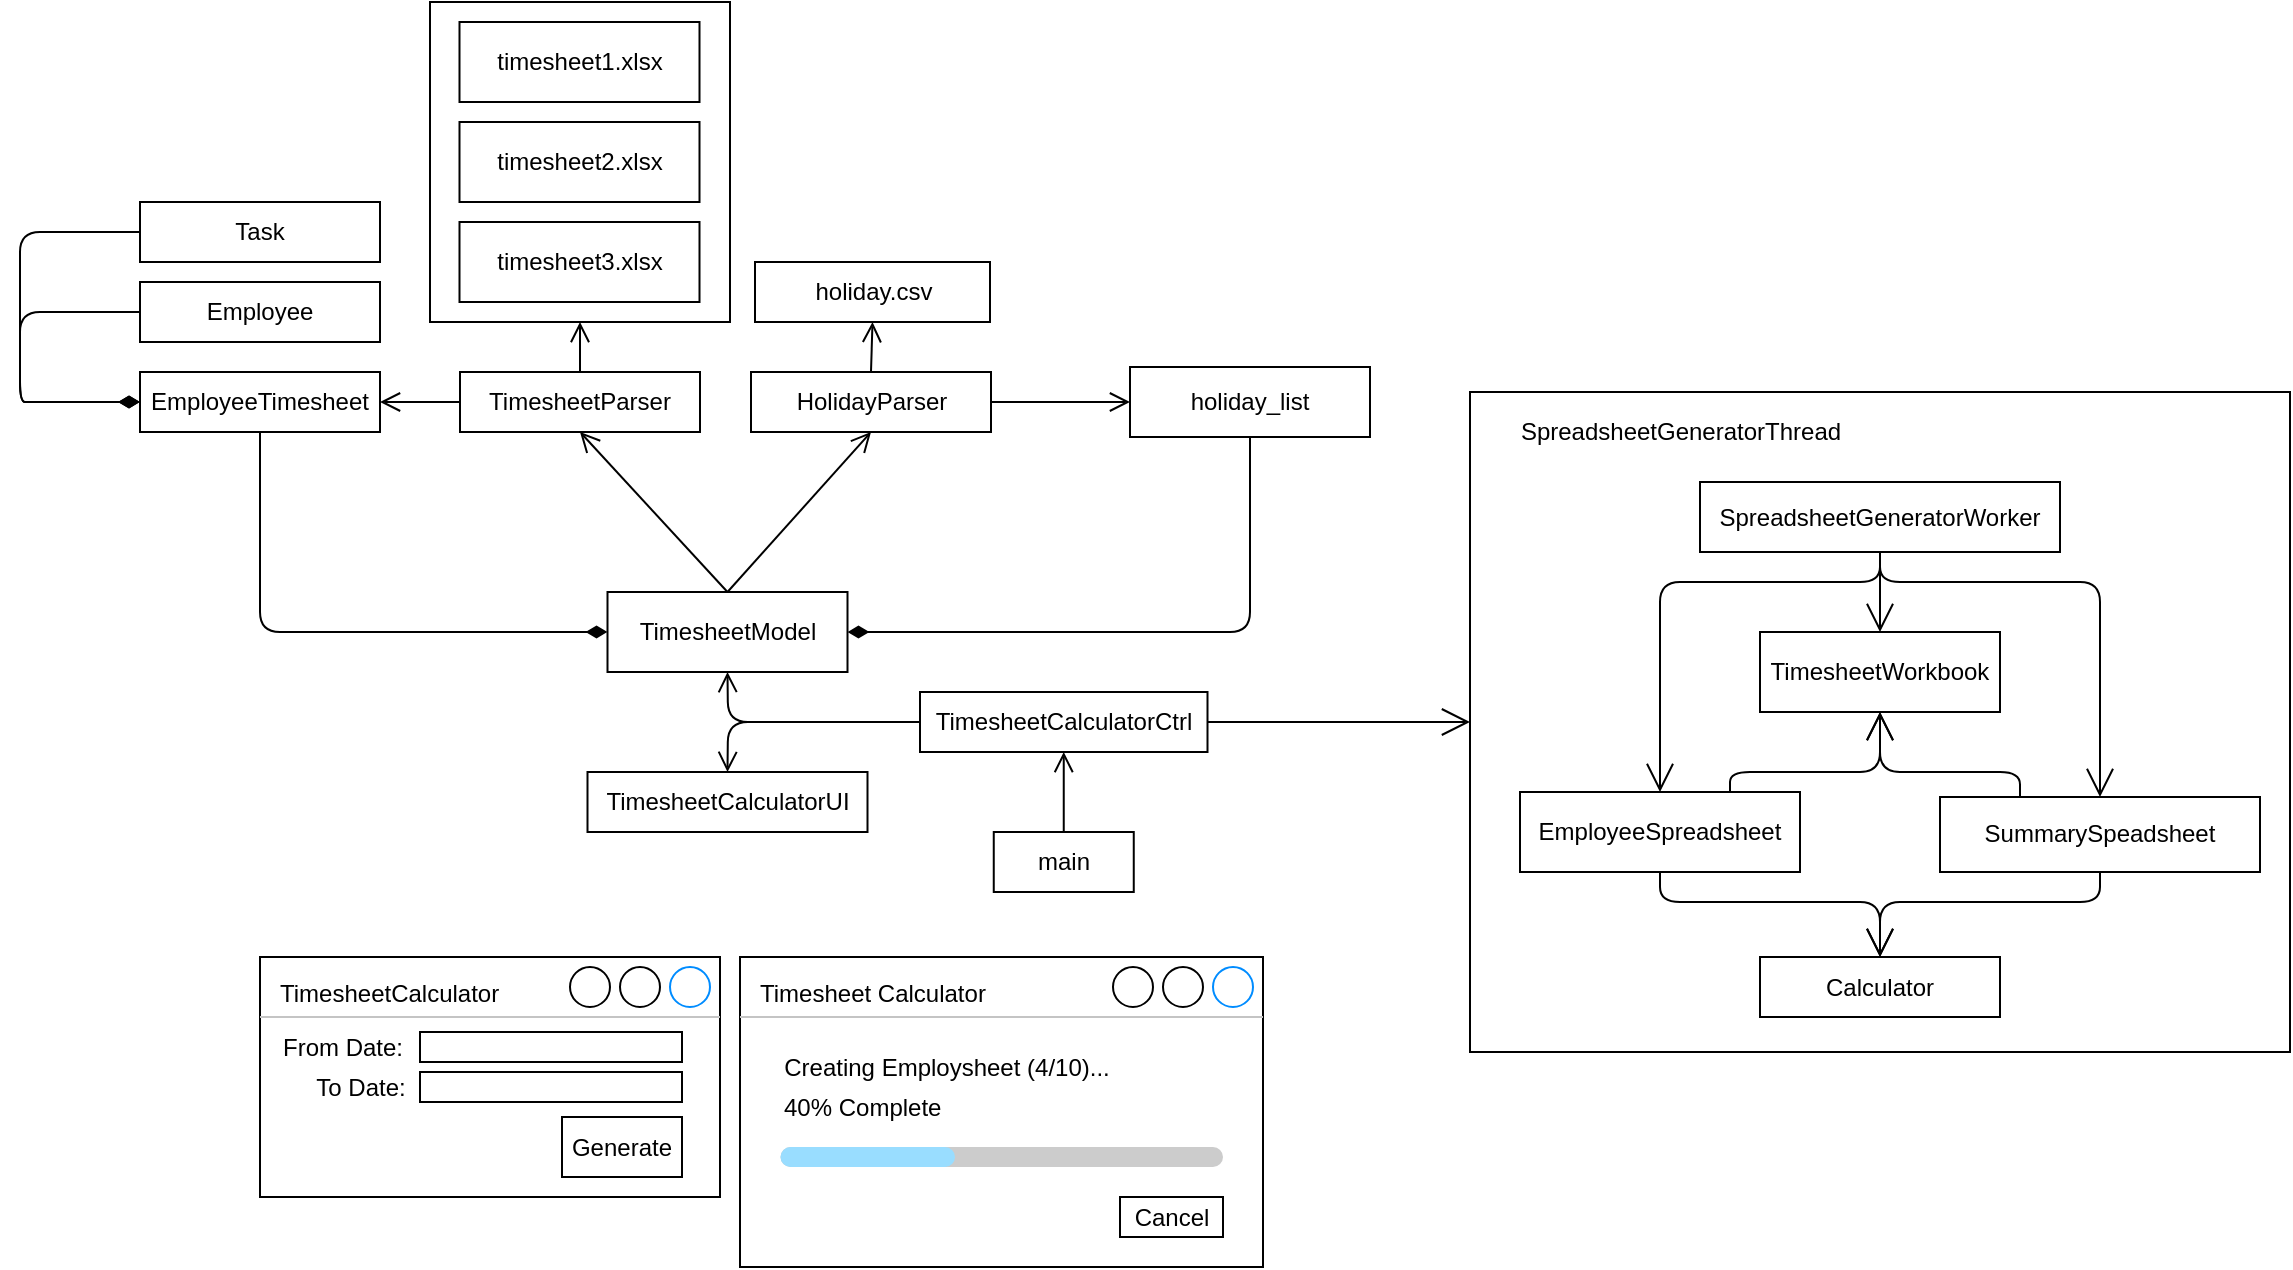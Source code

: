 <mxfile version="14.6.13" type="device"><diagram id="TRK6Vlgcb2BaMiS-jvlG" name="Page-1"><mxGraphModel dx="2522" dy="942" grid="1" gridSize="10" guides="1" tooltips="1" connect="1" arrows="1" fold="1" page="1" pageScale="1" pageWidth="1100" pageHeight="850" math="0" shadow="0"><root><mxCell id="0"/><mxCell id="1" parent="0"/><mxCell id="6KwkiqrvLRRSM5CtZdoz-4" value="TimesheetCalculatorCtrl" style="whiteSpace=wrap;html=1;" parent="1" vertex="1"><mxGeometry x="400" y="365" width="143.75" height="30" as="geometry"/></mxCell><mxCell id="6KwkiqrvLRRSM5CtZdoz-5" value="TimesheetCalculatorUI" style="whiteSpace=wrap;html=1;" parent="1" vertex="1"><mxGeometry x="233.75" y="405" width="140" height="30" as="geometry"/></mxCell><mxCell id="6KwkiqrvLRRSM5CtZdoz-6" value="TimesheetParser" style="whiteSpace=wrap;html=1;" parent="1" vertex="1"><mxGeometry x="170" y="205" width="120" height="30" as="geometry"/></mxCell><mxCell id="6KwkiqrvLRRSM5CtZdoz-16" value="holiday.csv" style="whiteSpace=wrap;html=1;" parent="1" vertex="1"><mxGeometry x="317.5" y="150" width="117.5" height="30" as="geometry"/></mxCell><mxCell id="6KwkiqrvLRRSM5CtZdoz-52" value="&lt;font style=&quot;font-size: 12px&quot;&gt;TimesheetCalculator&lt;/font&gt;" style="strokeWidth=1;shadow=0;dashed=0;align=center;html=1;shape=mxgraph.mockup.containers.window;align=left;verticalAlign=top;spacingLeft=8;strokeColor2=#008cff;strokeColor3=#c4c4c4;mainText=;fontSize=17;labelBackgroundColor=none;fillColor=none;strokeColor=#000000;fontColor=#000000;" parent="1" vertex="1"><mxGeometry x="70" y="497.5" width="230" height="120" as="geometry"/></mxCell><mxCell id="6KwkiqrvLRRSM5CtZdoz-55" value="&lt;font color=&quot;#000000&quot;&gt;From Date:&lt;/font&gt;" style="text;html=1;align=center;verticalAlign=middle;resizable=0;points=[];autosize=1;strokeColor=none;" parent="1" vertex="1"><mxGeometry x="71" y="532.5" width="80" height="20" as="geometry"/></mxCell><mxCell id="6KwkiqrvLRRSM5CtZdoz-56" value="&lt;div&gt;To Date:&lt;/div&gt;" style="text;html=1;align=center;verticalAlign=middle;resizable=0;points=[];autosize=1;strokeColor=none;fontColor=#000000;" parent="1" vertex="1"><mxGeometry x="90" y="552.5" width="60" height="20" as="geometry"/></mxCell><mxCell id="6KwkiqrvLRRSM5CtZdoz-57" value="" style="whiteSpace=wrap;html=1;fillColor=none;fontColor=#000000;strokeColor=#000000;" parent="1" vertex="1"><mxGeometry x="150" y="535" width="131" height="15" as="geometry"/></mxCell><mxCell id="6KwkiqrvLRRSM5CtZdoz-58" value="" style="whiteSpace=wrap;html=1;fillColor=none;fontColor=#000000;strokeColor=#000000;" parent="1" vertex="1"><mxGeometry x="150" y="555" width="131" height="15" as="geometry"/></mxCell><mxCell id="6KwkiqrvLRRSM5CtZdoz-59" value="Generate" style="whiteSpace=wrap;html=1;fillColor=none;fontColor=#000000;strokeColor=#000000;" parent="1" vertex="1"><mxGeometry x="221" y="577.5" width="60" height="30" as="geometry"/></mxCell><mxCell id="6KwkiqrvLRRSM5CtZdoz-91" value="timesheet1.xlsx" style="whiteSpace=wrap;html=1;fillColor=none;" parent="1" vertex="1"><mxGeometry x="169.75" y="30" width="120" height="40" as="geometry"/></mxCell><mxCell id="6KwkiqrvLRRSM5CtZdoz-92" value="timesheet2.xlsx" style="whiteSpace=wrap;html=1;fillColor=none;" parent="1" vertex="1"><mxGeometry x="169.75" y="80" width="120" height="40" as="geometry"/></mxCell><mxCell id="6KwkiqrvLRRSM5CtZdoz-93" value="timesheet3.xlsx" style="whiteSpace=wrap;html=1;fillColor=none;" parent="1" vertex="1"><mxGeometry x="169.75" y="130" width="120" height="40" as="geometry"/></mxCell><mxCell id="6KwkiqrvLRRSM5CtZdoz-95" value="HolidayParser" style="whiteSpace=wrap;html=1;fillColor=none;" parent="1" vertex="1"><mxGeometry x="315.5" y="205" width="120" height="30" as="geometry"/></mxCell><mxCell id="6KwkiqrvLRRSM5CtZdoz-100" value="TimesheetModel" style="whiteSpace=wrap;html=1;fillColor=none;" parent="1" vertex="1"><mxGeometry x="243.75" y="315" width="120" height="40" as="geometry"/></mxCell><mxCell id="6KwkiqrvLRRSM5CtZdoz-101" value="" style="endArrow=open;startArrow=none;endFill=0;startFill=0;endSize=8;html=1;verticalAlign=bottom;labelBackgroundColor=none;strokeWidth=1;exitX=0.5;exitY=0;exitDx=0;exitDy=0;entryX=0.5;entryY=1;entryDx=0;entryDy=0;" parent="1" source="6KwkiqrvLRRSM5CtZdoz-100" target="6KwkiqrvLRRSM5CtZdoz-6" edge="1"><mxGeometry width="160" relative="1" as="geometry"><mxPoint x="363.75" y="345" as="sourcePoint"/><mxPoint x="523.75" y="345" as="targetPoint"/></mxGeometry></mxCell><mxCell id="6KwkiqrvLRRSM5CtZdoz-102" value="" style="endArrow=open;startArrow=none;endFill=0;startFill=0;endSize=8;html=1;verticalAlign=bottom;labelBackgroundColor=none;strokeWidth=1;exitX=0.5;exitY=0;exitDx=0;exitDy=0;entryX=0.5;entryY=1;entryDx=0;entryDy=0;" parent="1" source="6KwkiqrvLRRSM5CtZdoz-100" target="6KwkiqrvLRRSM5CtZdoz-95" edge="1"><mxGeometry width="160" relative="1" as="geometry"><mxPoint x="303.75" y="275" as="sourcePoint"/><mxPoint x="463.75" y="275" as="targetPoint"/></mxGeometry></mxCell><mxCell id="6KwkiqrvLRRSM5CtZdoz-106" value="" style="endArrow=open;startArrow=none;endFill=0;startFill=0;endSize=8;html=1;verticalAlign=bottom;labelBackgroundColor=none;strokeWidth=1;entryX=0.5;entryY=1;entryDx=0;entryDy=0;exitX=0.5;exitY=0;exitDx=0;exitDy=0;" parent="1" source="6KwkiqrvLRRSM5CtZdoz-6" target="6KwkiqrvLRRSM5CtZdoz-131" edge="1"><mxGeometry width="160" relative="1" as="geometry"><mxPoint x="123.75" y="255" as="sourcePoint"/><mxPoint x="283.75" y="255" as="targetPoint"/></mxGeometry></mxCell><mxCell id="6KwkiqrvLRRSM5CtZdoz-107" value="" style="endArrow=open;startArrow=none;endFill=0;startFill=0;endSize=8;html=1;verticalAlign=bottom;labelBackgroundColor=none;strokeWidth=1;exitX=0.5;exitY=0;exitDx=0;exitDy=0;entryX=0.5;entryY=1;entryDx=0;entryDy=0;" parent="1" source="6KwkiqrvLRRSM5CtZdoz-95" target="6KwkiqrvLRRSM5CtZdoz-16" edge="1"><mxGeometry width="160" relative="1" as="geometry"><mxPoint x="483.75" y="185" as="sourcePoint"/><mxPoint x="643.75" y="185" as="targetPoint"/></mxGeometry></mxCell><mxCell id="6KwkiqrvLRRSM5CtZdoz-112" value="Calculator" style="whiteSpace=wrap;html=1;fillColor=none;" parent="1" vertex="1"><mxGeometry x="820" y="497.5" width="120" height="30" as="geometry"/></mxCell><mxCell id="6KwkiqrvLRRSM5CtZdoz-117" value="EmployeeTimesheet" style="whiteSpace=wrap;html=1;fillColor=none;" parent="1" vertex="1"><mxGeometry x="10" y="205" width="120" height="30" as="geometry"/></mxCell><mxCell id="6KwkiqrvLRRSM5CtZdoz-118" value="" style="endArrow=open;startArrow=none;endFill=0;startFill=0;endSize=8;html=1;verticalAlign=bottom;labelBackgroundColor=none;strokeWidth=1;entryX=1;entryY=0.5;entryDx=0;entryDy=0;exitX=0;exitY=0.5;exitDx=0;exitDy=0;" parent="1" source="6KwkiqrvLRRSM5CtZdoz-6" target="6KwkiqrvLRRSM5CtZdoz-117" edge="1"><mxGeometry width="160" relative="1" as="geometry"><mxPoint x="60" y="285" as="sourcePoint"/><mxPoint x="220" y="285" as="targetPoint"/></mxGeometry></mxCell><mxCell id="6KwkiqrvLRRSM5CtZdoz-119" value="" style="endArrow=none;startArrow=diamondThin;endFill=0;startFill=1;html=1;verticalAlign=bottom;labelBackgroundColor=none;strokeWidth=1;startSize=8;endSize=8;exitX=0;exitY=0.5;exitDx=0;exitDy=0;entryX=0.5;entryY=1;entryDx=0;entryDy=0;" parent="1" source="6KwkiqrvLRRSM5CtZdoz-100" target="6KwkiqrvLRRSM5CtZdoz-117" edge="1"><mxGeometry width="160" relative="1" as="geometry"><mxPoint x="30" y="385" as="sourcePoint"/><mxPoint x="180" y="375" as="targetPoint"/><Array as="points"><mxPoint x="70" y="335"/></Array></mxGeometry></mxCell><mxCell id="6KwkiqrvLRRSM5CtZdoz-120" value="holiday_list" style="whiteSpace=wrap;html=1;fillColor=none;" parent="1" vertex="1"><mxGeometry x="505" y="202.5" width="120" height="35" as="geometry"/></mxCell><mxCell id="6KwkiqrvLRRSM5CtZdoz-121" value="" style="endArrow=open;startArrow=none;endFill=0;startFill=0;endSize=8;html=1;verticalAlign=bottom;labelBackgroundColor=none;strokeWidth=1;exitX=1;exitY=0.5;exitDx=0;exitDy=0;entryX=0;entryY=0.5;entryDx=0;entryDy=0;" parent="1" source="6KwkiqrvLRRSM5CtZdoz-95" target="6KwkiqrvLRRSM5CtZdoz-120" edge="1"><mxGeometry width="160" relative="1" as="geometry"><mxPoint x="440" y="265" as="sourcePoint"/><mxPoint x="600" y="265" as="targetPoint"/></mxGeometry></mxCell><mxCell id="6KwkiqrvLRRSM5CtZdoz-122" value="" style="endArrow=none;startArrow=diamondThin;endFill=0;startFill=1;html=1;verticalAlign=bottom;labelBackgroundColor=none;strokeWidth=1;startSize=8;endSize=8;exitX=1;exitY=0.5;exitDx=0;exitDy=0;entryX=0.5;entryY=1;entryDx=0;entryDy=0;" parent="1" source="6KwkiqrvLRRSM5CtZdoz-100" target="6KwkiqrvLRRSM5CtZdoz-120" edge="1"><mxGeometry width="160" relative="1" as="geometry"><mxPoint x="310" y="425" as="sourcePoint"/><mxPoint x="470" y="425" as="targetPoint"/><Array as="points"><mxPoint x="440" y="335"/><mxPoint x="565" y="335"/><mxPoint x="565" y="275"/></Array></mxGeometry></mxCell><mxCell id="6KwkiqrvLRRSM5CtZdoz-123" value="main" style="whiteSpace=wrap;html=1;fillColor=none;" parent="1" vertex="1"><mxGeometry x="436.88" y="435" width="70" height="30" as="geometry"/></mxCell><mxCell id="6KwkiqrvLRRSM5CtZdoz-124" value="" style="endArrow=open;startArrow=none;endFill=0;startFill=0;endSize=8;html=1;verticalAlign=bottom;labelBackgroundColor=none;strokeWidth=1;entryX=0.5;entryY=1;entryDx=0;entryDy=0;exitX=0.5;exitY=0;exitDx=0;exitDy=0;" parent="1" source="6KwkiqrvLRRSM5CtZdoz-123" target="6KwkiqrvLRRSM5CtZdoz-4" edge="1"><mxGeometry width="160" relative="1" as="geometry"><mxPoint x="481.24" y="605" as="sourcePoint"/><mxPoint x="641.24" y="605" as="targetPoint"/></mxGeometry></mxCell><mxCell id="6KwkiqrvLRRSM5CtZdoz-125" value="" style="endArrow=open;startArrow=none;endFill=0;startFill=0;endSize=8;html=1;verticalAlign=bottom;labelBackgroundColor=none;strokeWidth=1;entryX=0.5;entryY=1;entryDx=0;entryDy=0;exitX=0;exitY=0.5;exitDx=0;exitDy=0;" parent="1" source="6KwkiqrvLRRSM5CtZdoz-4" target="6KwkiqrvLRRSM5CtZdoz-100" edge="1"><mxGeometry width="160" relative="1" as="geometry"><mxPoint x="410" y="525" as="sourcePoint"/><mxPoint x="570" y="525" as="targetPoint"/><Array as="points"><mxPoint x="304" y="380"/></Array></mxGeometry></mxCell><mxCell id="6KwkiqrvLRRSM5CtZdoz-126" value="" style="endArrow=open;startArrow=none;endFill=0;startFill=0;endSize=8;html=1;verticalAlign=bottom;labelBackgroundColor=none;strokeWidth=1;entryX=0.5;entryY=0;entryDx=0;entryDy=0;exitX=0;exitY=0.5;exitDx=0;exitDy=0;" parent="1" source="6KwkiqrvLRRSM5CtZdoz-4" target="6KwkiqrvLRRSM5CtZdoz-5" edge="1"><mxGeometry width="160" relative="1" as="geometry"><mxPoint x="410" y="565" as="sourcePoint"/><mxPoint x="570" y="565" as="targetPoint"/><Array as="points"><mxPoint x="304" y="380"/></Array></mxGeometry></mxCell><mxCell id="6KwkiqrvLRRSM5CtZdoz-131" value="" style="whiteSpace=wrap;html=1;fillColor=none;" parent="1" vertex="1"><mxGeometry x="155" y="20" width="150" height="160" as="geometry"/></mxCell><mxCell id="6KwkiqrvLRRSM5CtZdoz-132" value="Employee" style="whiteSpace=wrap;html=1;fillColor=none;" parent="1" vertex="1"><mxGeometry x="10" y="160" width="120" height="30" as="geometry"/></mxCell><mxCell id="6KwkiqrvLRRSM5CtZdoz-133" value="Task" style="whiteSpace=wrap;html=1;fillColor=none;" parent="1" vertex="1"><mxGeometry x="10" y="120" width="120" height="30" as="geometry"/></mxCell><mxCell id="6KwkiqrvLRRSM5CtZdoz-135" value="" style="endArrow=none;startArrow=diamondThin;endFill=0;startFill=1;html=1;verticalAlign=bottom;labelBackgroundColor=none;strokeWidth=1;startSize=8;endSize=8;exitX=0;exitY=0.5;exitDx=0;exitDy=0;entryX=0;entryY=0.5;entryDx=0;entryDy=0;" parent="1" source="6KwkiqrvLRRSM5CtZdoz-117" target="6KwkiqrvLRRSM5CtZdoz-132" edge="1"><mxGeometry width="160" relative="1" as="geometry"><mxPoint x="-40" y="290" as="sourcePoint"/><mxPoint x="-50" y="155" as="targetPoint"/><Array as="points"><mxPoint x="-40" y="220"/><mxPoint x="-50" y="220"/><mxPoint x="-50" y="175"/></Array></mxGeometry></mxCell><mxCell id="6KwkiqrvLRRSM5CtZdoz-136" value="" style="endArrow=none;startArrow=diamondThin;endFill=0;startFill=1;html=1;verticalAlign=bottom;labelBackgroundColor=none;strokeWidth=1;startSize=8;endSize=8;exitX=0;exitY=0.5;exitDx=0;exitDy=0;entryX=0;entryY=0.5;entryDx=0;entryDy=0;" parent="1" source="6KwkiqrvLRRSM5CtZdoz-117" target="6KwkiqrvLRRSM5CtZdoz-133" edge="1"><mxGeometry width="160" relative="1" as="geometry"><mxPoint x="-10" y="370" as="sourcePoint"/><mxPoint x="150" y="370" as="targetPoint"/><Array as="points"><mxPoint x="-40" y="220"/><mxPoint x="-50" y="220"/><mxPoint x="-50" y="135"/></Array></mxGeometry></mxCell><mxCell id="6KwkiqrvLRRSM5CtZdoz-137" value="&lt;font style=&quot;font-size: 12px&quot;&gt;Timesheet Calculator&lt;/font&gt;" style="strokeWidth=1;shadow=0;dashed=0;align=center;html=1;shape=mxgraph.mockup.containers.window;align=left;verticalAlign=top;spacingLeft=8;strokeColor2=#008cff;strokeColor3=#c4c4c4;mainText=;fontSize=17;labelBackgroundColor=none;fillColor=none;fontColor=#000000;strokeColor=#000000;" parent="1" vertex="1"><mxGeometry x="310" y="497.5" width="261.5" height="155" as="geometry"/></mxCell><mxCell id="6KwkiqrvLRRSM5CtZdoz-138" value="" style="verticalLabelPosition=bottom;shadow=0;dashed=0;align=center;html=1;verticalAlign=top;strokeWidth=1;shape=mxgraph.mockup.misc.progressBar;fillColor=#cccccc;strokeColor=none;fillColor2=#99ddff;barPos=39.435;fontColor=#000000;" parent="1" vertex="1"><mxGeometry x="330.25" y="587.5" width="221.25" height="20" as="geometry"/></mxCell><mxCell id="6KwkiqrvLRRSM5CtZdoz-140" value="40% Complete" style="text;html=1;align=left;verticalAlign=middle;resizable=0;points=[];autosize=1;strokeColor=none;fontColor=#000000;" parent="1" vertex="1"><mxGeometry x="330.12" y="562.5" width="90" height="20" as="geometry"/></mxCell><mxCell id="6KwkiqrvLRRSM5CtZdoz-141" value="Cancel" style="whiteSpace=wrap;html=1;fillColor=none;fontColor=#000000;strokeColor=#000000;" parent="1" vertex="1"><mxGeometry x="500" y="617.5" width="51.5" height="20" as="geometry"/></mxCell><mxCell id="6KwkiqrvLRRSM5CtZdoz-149" value="SpreadsheetGeneratorWorker" style="whiteSpace=wrap;html=1;fillColor=none;" parent="1" vertex="1"><mxGeometry x="790" y="260" width="180" height="35" as="geometry"/></mxCell><mxCell id="6KwkiqrvLRRSM5CtZdoz-150" value="" style="whiteSpace=wrap;html=1;fillColor=none;" parent="1" vertex="1"><mxGeometry x="675" y="215" width="410" height="330" as="geometry"/></mxCell><mxCell id="6KwkiqrvLRRSM5CtZdoz-151" value="SpreadsheetGeneratorThread" style="text;html=1;align=center;verticalAlign=middle;resizable=0;points=[];autosize=1;strokeColor=none;" parent="1" vertex="1"><mxGeometry x="690" y="225" width="180" height="20" as="geometry"/></mxCell><mxCell id="xhkvsCx6cJqijTqIhZ-r-2" value="TimesheetWorkbook" style="whiteSpace=wrap;html=1;fillColor=none;" parent="1" vertex="1"><mxGeometry x="820" y="335" width="120" height="40" as="geometry"/></mxCell><mxCell id="xhkvsCx6cJqijTqIhZ-r-4" value="SummarySpeadsheet" style="rounded=0;whiteSpace=wrap;html=1;fillColor=none;" parent="1" vertex="1"><mxGeometry x="910" y="417.5" width="160" height="37.5" as="geometry"/></mxCell><mxCell id="xhkvsCx6cJqijTqIhZ-r-5" value="EmployeeSpreadsheet" style="whiteSpace=wrap;html=1;fillColor=none;" parent="1" vertex="1"><mxGeometry x="700" y="415" width="140" height="40" as="geometry"/></mxCell><mxCell id="xhkvsCx6cJqijTqIhZ-r-7" value="" style="endArrow=open;endFill=1;endSize=12;html=1;exitX=0.5;exitY=1;exitDx=0;exitDy=0;entryX=0.5;entryY=0;entryDx=0;entryDy=0;" parent="1" source="6KwkiqrvLRRSM5CtZdoz-149" target="xhkvsCx6cJqijTqIhZ-r-2" edge="1"><mxGeometry width="160" relative="1" as="geometry"><mxPoint x="680" y="570" as="sourcePoint"/><mxPoint x="840" y="570" as="targetPoint"/></mxGeometry></mxCell><mxCell id="xhkvsCx6cJqijTqIhZ-r-8" value="" style="endArrow=open;endFill=1;endSize=12;html=1;exitX=0.5;exitY=1;exitDx=0;exitDy=0;entryX=0.5;entryY=0;entryDx=0;entryDy=0;" parent="1" source="6KwkiqrvLRRSM5CtZdoz-149" target="xhkvsCx6cJqijTqIhZ-r-4" edge="1"><mxGeometry width="160" relative="1" as="geometry"><mxPoint x="1000" y="305" as="sourcePoint"/><mxPoint x="1160" y="305" as="targetPoint"/><Array as="points"><mxPoint x="880" y="310"/><mxPoint x="990" y="310"/></Array></mxGeometry></mxCell><mxCell id="xhkvsCx6cJqijTqIhZ-r-9" value="" style="endArrow=open;endFill=1;endSize=12;html=1;entryX=0.5;entryY=0;entryDx=0;entryDy=0;exitX=0.5;exitY=1;exitDx=0;exitDy=0;" parent="1" source="6KwkiqrvLRRSM5CtZdoz-149" target="xhkvsCx6cJqijTqIhZ-r-5" edge="1"><mxGeometry width="160" relative="1" as="geometry"><mxPoint x="640" y="329.5" as="sourcePoint"/><mxPoint x="800" y="329.5" as="targetPoint"/><Array as="points"><mxPoint x="880" y="310"/><mxPoint x="770" y="310"/></Array></mxGeometry></mxCell><mxCell id="xhkvsCx6cJqijTqIhZ-r-12" value="" style="endArrow=open;endFill=1;endSize=12;html=1;entryX=0.5;entryY=0;entryDx=0;entryDy=0;exitX=0.5;exitY=1;exitDx=0;exitDy=0;" parent="1" source="xhkvsCx6cJqijTqIhZ-r-5" target="6KwkiqrvLRRSM5CtZdoz-112" edge="1"><mxGeometry width="160" relative="1" as="geometry"><mxPoint x="670" y="547.62" as="sourcePoint"/><mxPoint x="830" y="547.62" as="targetPoint"/><Array as="points"><mxPoint x="770" y="470"/><mxPoint x="880" y="470"/></Array></mxGeometry></mxCell><mxCell id="xhkvsCx6cJqijTqIhZ-r-13" value="" style="endArrow=open;endFill=1;endSize=12;html=1;exitX=0.5;exitY=1;exitDx=0;exitDy=0;entryX=0.5;entryY=0;entryDx=0;entryDy=0;" parent="1" source="xhkvsCx6cJqijTqIhZ-r-4" target="6KwkiqrvLRRSM5CtZdoz-112" edge="1"><mxGeometry width="160" relative="1" as="geometry"><mxPoint x="980" y="502.62" as="sourcePoint"/><mxPoint x="1140" y="502.62" as="targetPoint"/><Array as="points"><mxPoint x="990" y="470"/><mxPoint x="880" y="470"/></Array></mxGeometry></mxCell><mxCell id="xhkvsCx6cJqijTqIhZ-r-15" value="" style="endArrow=open;endFill=1;endSize=12;html=1;exitX=1;exitY=0.5;exitDx=0;exitDy=0;entryX=0;entryY=0.5;entryDx=0;entryDy=0;" parent="1" source="6KwkiqrvLRRSM5CtZdoz-4" target="6KwkiqrvLRRSM5CtZdoz-150" edge="1"><mxGeometry width="160" relative="1" as="geometry"><mxPoint x="520" y="740" as="sourcePoint"/><mxPoint x="680" y="740" as="targetPoint"/></mxGeometry></mxCell><mxCell id="xhkvsCx6cJqijTqIhZ-r-16" value="" style="endArrow=open;endFill=1;endSize=12;html=1;exitX=0.25;exitY=0;exitDx=0;exitDy=0;entryX=0.5;entryY=1;entryDx=0;entryDy=0;" parent="1" source="xhkvsCx6cJqijTqIhZ-r-4" target="xhkvsCx6cJqijTqIhZ-r-2" edge="1"><mxGeometry width="160" relative="1" as="geometry"><mxPoint x="790" y="575" as="sourcePoint"/><mxPoint x="950" y="575" as="targetPoint"/><Array as="points"><mxPoint x="950" y="405"/><mxPoint x="880" y="405"/></Array></mxGeometry></mxCell><mxCell id="xhkvsCx6cJqijTqIhZ-r-17" value="" style="endArrow=open;endFill=1;endSize=12;html=1;exitX=0.75;exitY=0;exitDx=0;exitDy=0;entryX=0.5;entryY=1;entryDx=0;entryDy=0;" parent="1" source="xhkvsCx6cJqijTqIhZ-r-5" target="xhkvsCx6cJqijTqIhZ-r-2" edge="1"><mxGeometry width="160" relative="1" as="geometry"><mxPoint x="590" y="575" as="sourcePoint"/><mxPoint x="750" y="575" as="targetPoint"/><Array as="points"><mxPoint x="805" y="405"/><mxPoint x="880" y="405"/></Array></mxGeometry></mxCell><mxCell id="xhkvsCx6cJqijTqIhZ-r-18" value="Creating Employsheet (4/10)..." style="text;html=1;align=center;verticalAlign=middle;resizable=0;points=[];autosize=1;strokeColor=none;fontColor=#000000;" parent="1" vertex="1"><mxGeometry x="323.38" y="542.5" width="180" height="20" as="geometry"/></mxCell></root></mxGraphModel></diagram></mxfile>